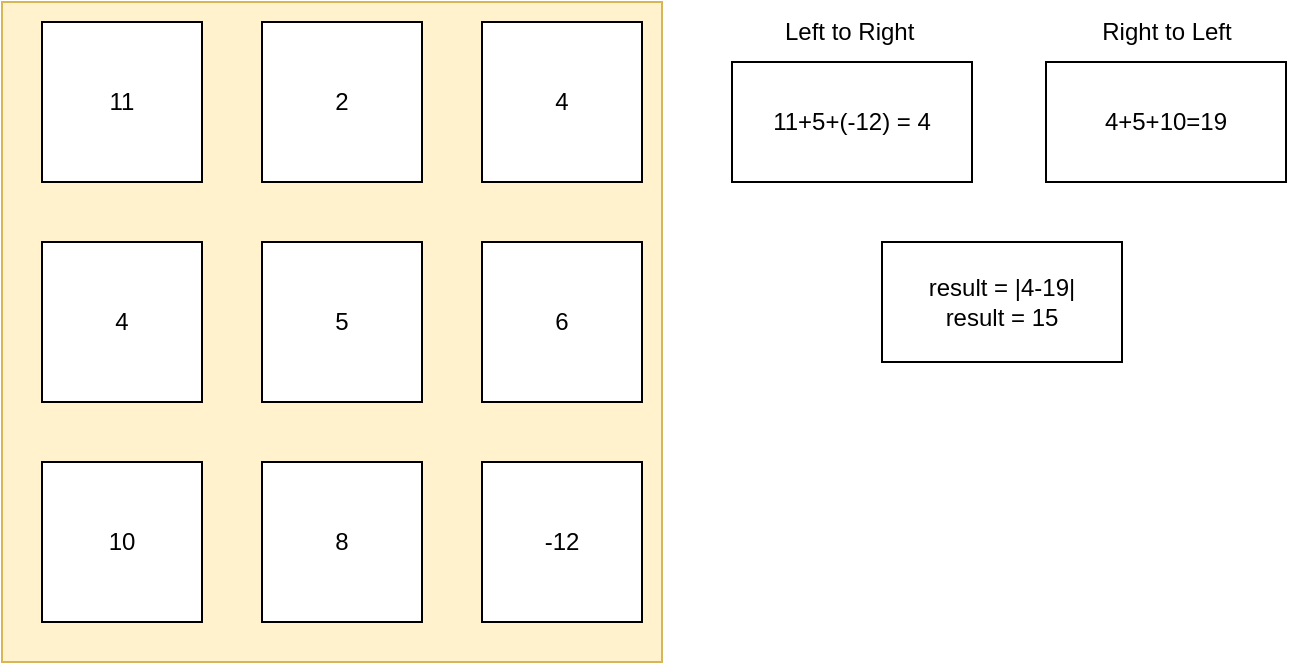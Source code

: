 <mxfile version="23.0.2" type="github">
  <diagram name="Page-1" id="x32M6I0S0dmOJzpFAHQd">
    <mxGraphModel dx="819" dy="467" grid="1" gridSize="10" guides="1" tooltips="1" connect="1" arrows="1" fold="1" page="1" pageScale="1" pageWidth="850" pageHeight="1100" math="0" shadow="0">
      <root>
        <mxCell id="0" />
        <mxCell id="1" parent="0" />
        <mxCell id="XGquTXinsQvNWkNOk7ZS-10" value="" style="whiteSpace=wrap;html=1;aspect=fixed;fillColor=#fff2cc;strokeColor=#d6b656;" vertex="1" parent="1">
          <mxGeometry width="330" height="330" as="geometry" />
        </mxCell>
        <mxCell id="XGquTXinsQvNWkNOk7ZS-1" value="11" style="whiteSpace=wrap;html=1;aspect=fixed;" vertex="1" parent="1">
          <mxGeometry x="20" y="10" width="80" height="80" as="geometry" />
        </mxCell>
        <mxCell id="XGquTXinsQvNWkNOk7ZS-2" value="4" style="whiteSpace=wrap;html=1;aspect=fixed;" vertex="1" parent="1">
          <mxGeometry x="20" y="120" width="80" height="80" as="geometry" />
        </mxCell>
        <mxCell id="XGquTXinsQvNWkNOk7ZS-3" value="10" style="whiteSpace=wrap;html=1;aspect=fixed;" vertex="1" parent="1">
          <mxGeometry x="20" y="230" width="80" height="80" as="geometry" />
        </mxCell>
        <mxCell id="XGquTXinsQvNWkNOk7ZS-4" value="2" style="whiteSpace=wrap;html=1;aspect=fixed;" vertex="1" parent="1">
          <mxGeometry x="130" y="10" width="80" height="80" as="geometry" />
        </mxCell>
        <mxCell id="XGquTXinsQvNWkNOk7ZS-5" value="5" style="whiteSpace=wrap;html=1;aspect=fixed;" vertex="1" parent="1">
          <mxGeometry x="130" y="120" width="80" height="80" as="geometry" />
        </mxCell>
        <mxCell id="XGquTXinsQvNWkNOk7ZS-6" value="8" style="whiteSpace=wrap;html=1;aspect=fixed;" vertex="1" parent="1">
          <mxGeometry x="130" y="230" width="80" height="80" as="geometry" />
        </mxCell>
        <mxCell id="XGquTXinsQvNWkNOk7ZS-7" value="4" style="whiteSpace=wrap;html=1;aspect=fixed;" vertex="1" parent="1">
          <mxGeometry x="240" y="10" width="80" height="80" as="geometry" />
        </mxCell>
        <mxCell id="XGquTXinsQvNWkNOk7ZS-8" value="6" style="whiteSpace=wrap;html=1;aspect=fixed;" vertex="1" parent="1">
          <mxGeometry x="240" y="120" width="80" height="80" as="geometry" />
        </mxCell>
        <mxCell id="XGquTXinsQvNWkNOk7ZS-9" value="-12" style="whiteSpace=wrap;html=1;aspect=fixed;" vertex="1" parent="1">
          <mxGeometry x="240" y="230" width="80" height="80" as="geometry" />
        </mxCell>
        <mxCell id="XGquTXinsQvNWkNOk7ZS-11" value="11+5+(-12) = 4" style="rounded=0;whiteSpace=wrap;html=1;" vertex="1" parent="1">
          <mxGeometry x="365" y="30" width="120" height="60" as="geometry" />
        </mxCell>
        <mxCell id="XGquTXinsQvNWkNOk7ZS-13" value="Left to Right&amp;nbsp;" style="text;html=1;strokeColor=none;fillColor=none;align=center;verticalAlign=middle;whiteSpace=wrap;rounded=0;" vertex="1" parent="1">
          <mxGeometry x="363" width="125" height="30" as="geometry" />
        </mxCell>
        <mxCell id="XGquTXinsQvNWkNOk7ZS-14" value="4+5+10=19" style="rounded=0;whiteSpace=wrap;html=1;" vertex="1" parent="1">
          <mxGeometry x="522" y="30" width="120" height="60" as="geometry" />
        </mxCell>
        <mxCell id="XGquTXinsQvNWkNOk7ZS-15" value="Right to Left" style="text;html=1;strokeColor=none;fillColor=none;align=center;verticalAlign=middle;whiteSpace=wrap;rounded=0;" vertex="1" parent="1">
          <mxGeometry x="520" width="125" height="30" as="geometry" />
        </mxCell>
        <mxCell id="XGquTXinsQvNWkNOk7ZS-16" value="result = |4-19|&lt;br&gt;result = 15" style="rounded=0;whiteSpace=wrap;html=1;" vertex="1" parent="1">
          <mxGeometry x="440" y="120" width="120" height="60" as="geometry" />
        </mxCell>
      </root>
    </mxGraphModel>
  </diagram>
</mxfile>
